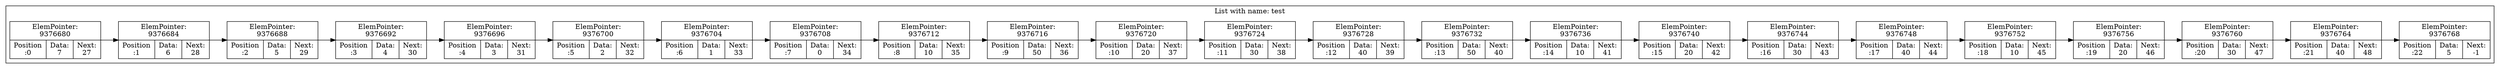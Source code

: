 digraph G{
rankdir=LR;
subgraph clusterlist {
0 [shape=record, label="ElemPointer:\n9376680 | {Position\n:0 | Data:\n7 | Next:\n27}"];
0->1
1 [shape=record, label="ElemPointer:\n9376684 | {Position\n:1 | Data:\n6 | Next:\n28}"];
1->2
2 [shape=record, label="ElemPointer:\n9376688 | {Position\n:2 | Data:\n5 | Next:\n29}"];
2->3
3 [shape=record, label="ElemPointer:\n9376692 | {Position\n:3 | Data:\n4 | Next:\n30}"];
3->4
4 [shape=record, label="ElemPointer:\n9376696 | {Position\n:4 | Data:\n3 | Next:\n31}"];
4->5
5 [shape=record, label="ElemPointer:\n9376700 | {Position\n:5 | Data:\n2 | Next:\n32}"];
5->6
6 [shape=record, label="ElemPointer:\n9376704 | {Position\n:6 | Data:\n1 | Next:\n33}"];
6->7
7 [shape=record, label="ElemPointer:\n9376708 | {Position\n:7 | Data:\n0 | Next:\n34}"];
7->8
8 [shape=record, label="ElemPointer:\n9376712 | {Position\n:8 | Data:\n10 | Next:\n35}"];
8->9
9 [shape=record, label="ElemPointer:\n9376716 | {Position\n:9 | Data:\n50 | Next:\n36}"];
9->10
10 [shape=record, label="ElemPointer:\n9376720 | {Position\n:10 | Data:\n20 | Next:\n37}"];
10->11
11 [shape=record, label="ElemPointer:\n9376724 | {Position\n:11 | Data:\n30 | Next:\n38}"];
11->12
12 [shape=record, label="ElemPointer:\n9376728 | {Position\n:12 | Data:\n40 | Next:\n39}"];
12->13
13 [shape=record, label="ElemPointer:\n9376732 | {Position\n:13 | Data:\n50 | Next:\n40}"];
13->14
14 [shape=record, label="ElemPointer:\n9376736 | {Position\n:14 | Data:\n10 | Next:\n41}"];
14->15
15 [shape=record, label="ElemPointer:\n9376740 | {Position\n:15 | Data:\n20 | Next:\n42}"];
15->16
16 [shape=record, label="ElemPointer:\n9376744 | {Position\n:16 | Data:\n30 | Next:\n43}"];
16->17
17 [shape=record, label="ElemPointer:\n9376748 | {Position\n:17 | Data:\n40 | Next:\n44}"];
17->18
18 [shape=record, label="ElemPointer:\n9376752 | {Position\n:18 | Data:\n10 | Next:\n45}"];
18->19
19 [shape=record, label="ElemPointer:\n9376756 | {Position\n:19 | Data:\n20 | Next:\n46}"];
19->20
20 [shape=record, label="ElemPointer:\n9376760 | {Position\n:20 | Data:\n30 | Next:\n47}"];
20->21
21 [shape=record, label="ElemPointer:\n9376764 | {Position\n:21 | Data:\n40 | Next:\n48}"];
21->22
22 [shape=record, label="ElemPointer:\n9376768 | {Position\n:22 | Data:\n5 | Next:\n-1}"];
label = "List with name: test"}
}
